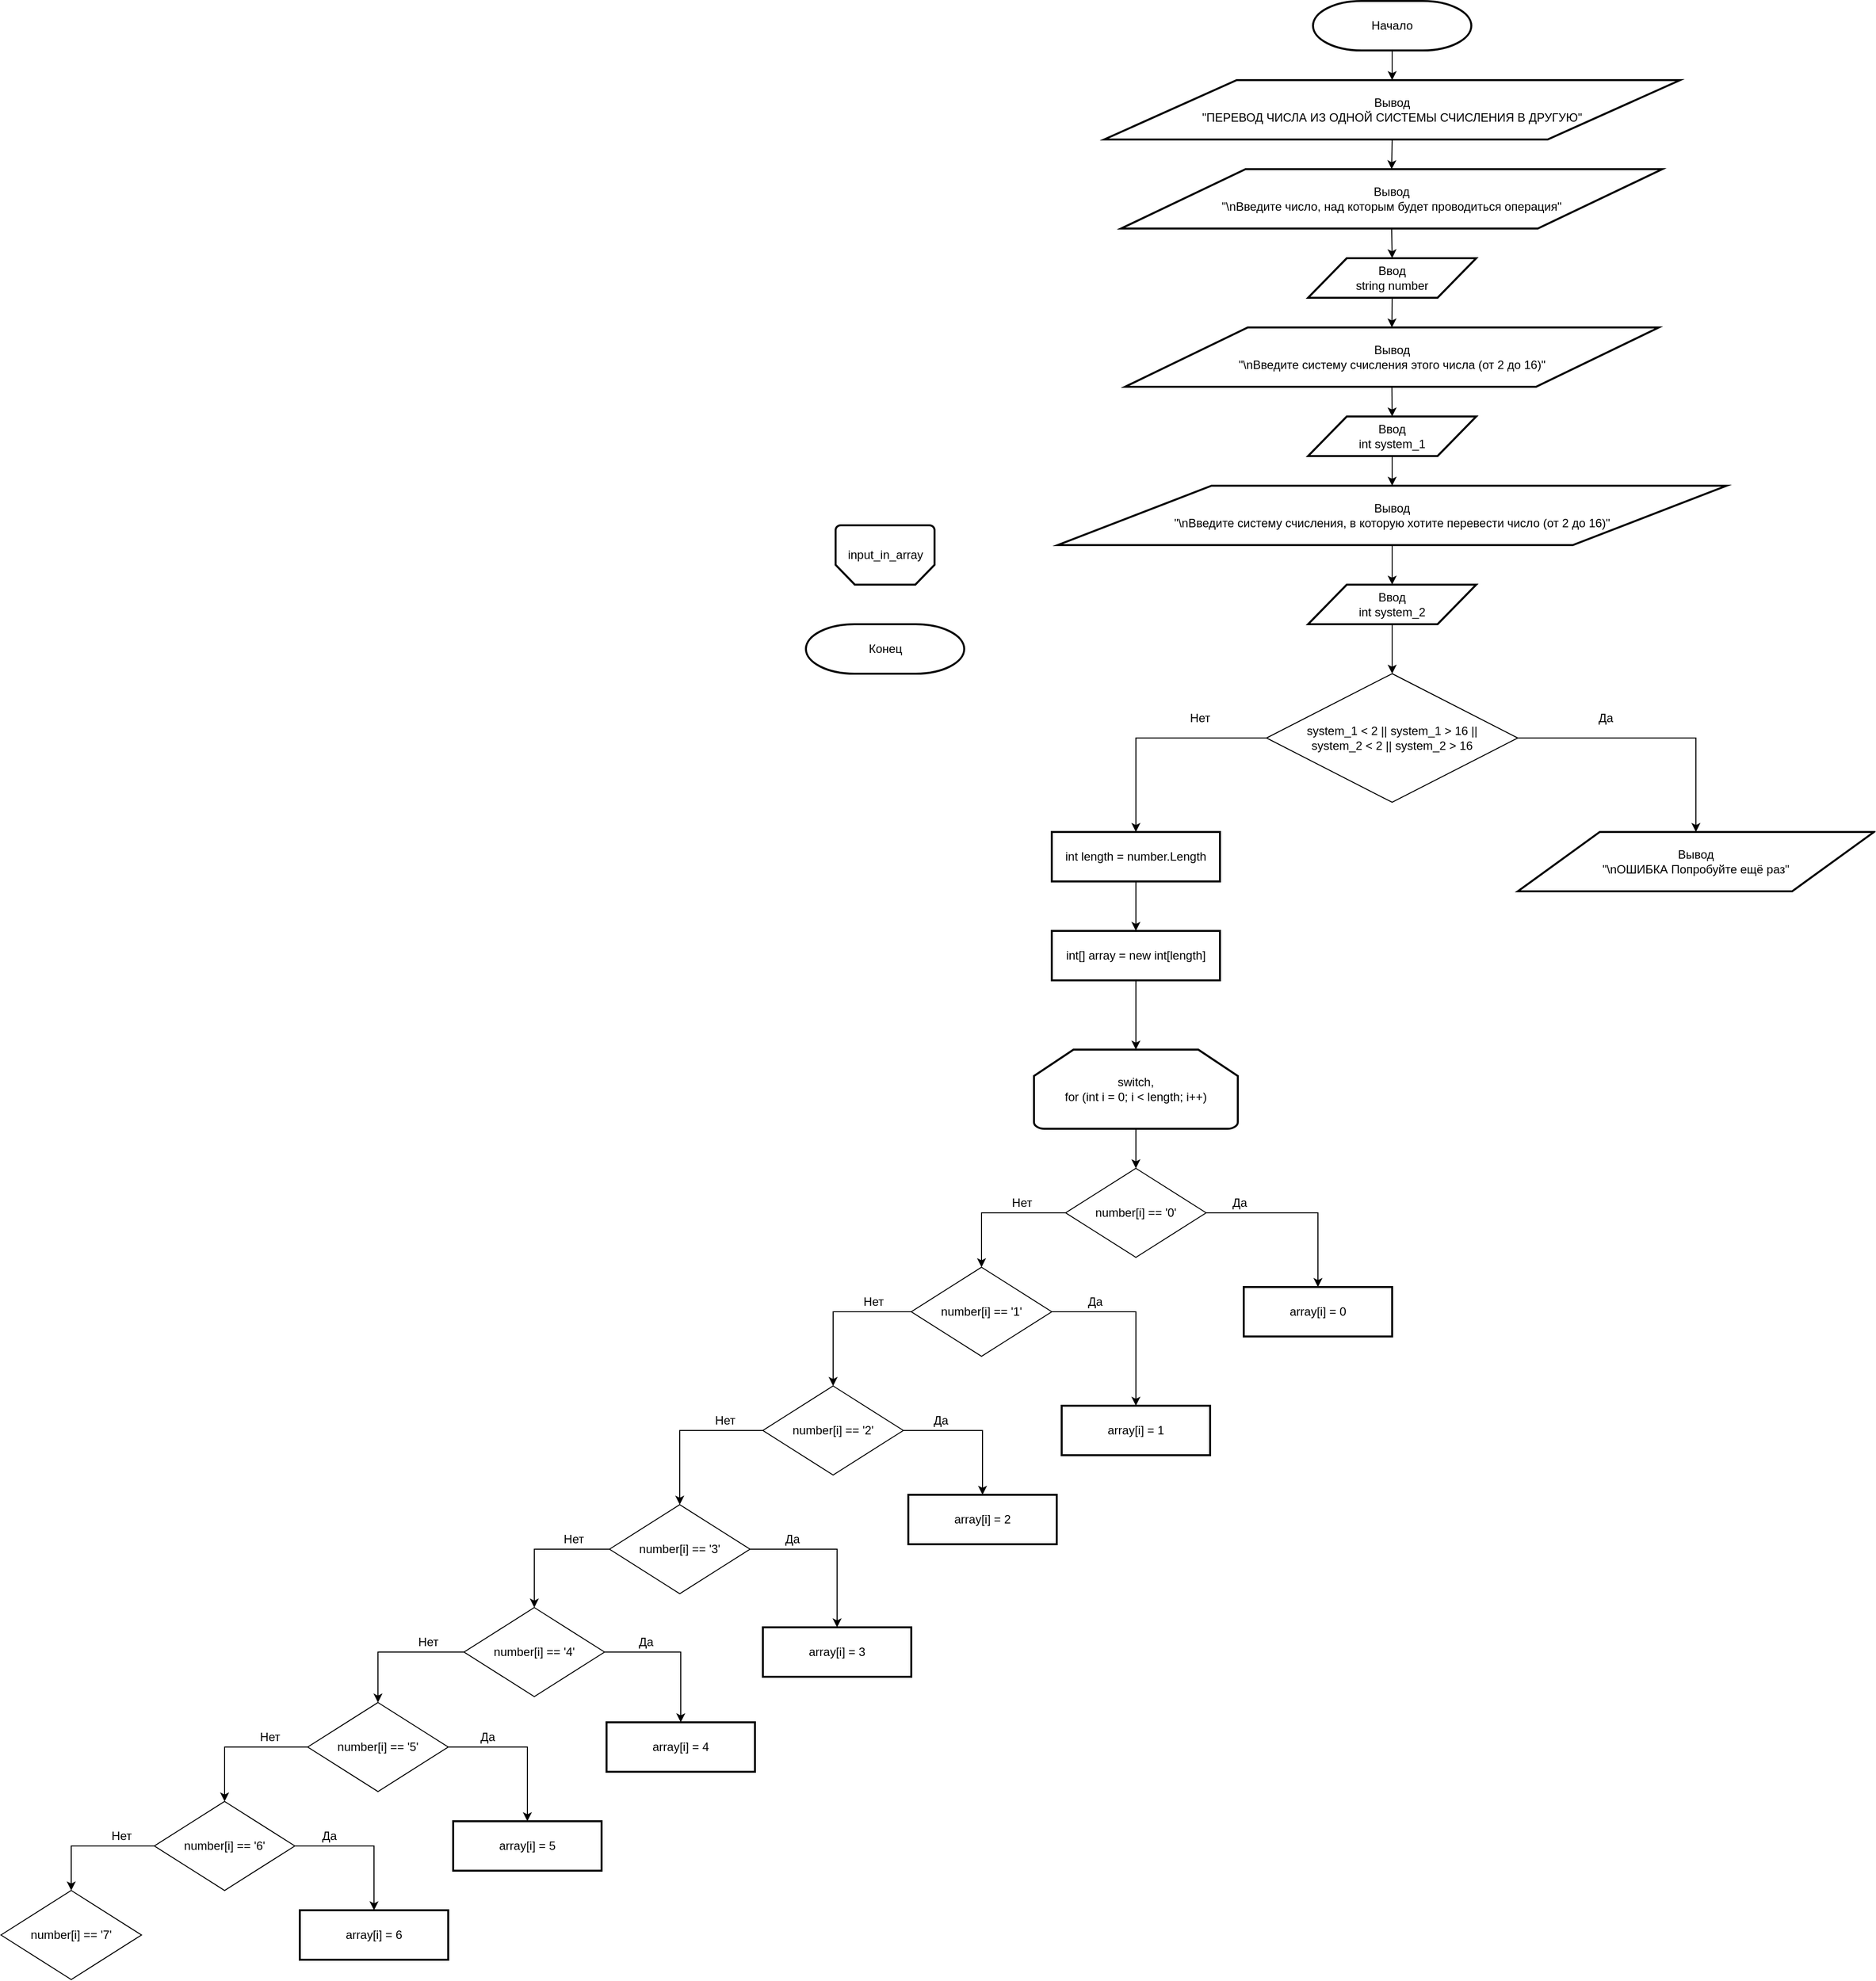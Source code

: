 <mxfile version="21.2.3" type="device">
  <diagram name="Страница 1" id="Z9K1tNPKtI9AY-vkeQpS">
    <mxGraphModel dx="2643" dy="549" grid="1" gridSize="10" guides="1" tooltips="1" connect="1" arrows="1" fold="1" page="1" pageScale="1" pageWidth="827" pageHeight="1169" math="0" shadow="0">
      <root>
        <mxCell id="0" />
        <mxCell id="1" parent="0" />
        <mxCell id="pIka6MXpzyor0xnJCcNd-1" style="edgeStyle=orthogonalEdgeStyle;rounded=0;orthogonalLoop=1;jettySize=auto;html=1;exitX=0.5;exitY=1;exitDx=0;exitDy=0;exitPerimeter=0;entryX=0.5;entryY=0;entryDx=0;entryDy=0;" parent="1" source="2JxqPy2QXHR2AHmcMR86-1" target="ryswpVJ10NMLdz56twCL-1" edge="1">
          <mxGeometry relative="1" as="geometry" />
        </mxCell>
        <mxCell id="2JxqPy2QXHR2AHmcMR86-1" value="Начало" style="strokeWidth=2;html=1;shape=mxgraph.flowchart.terminator;whiteSpace=wrap;" parent="1" vertex="1">
          <mxGeometry x="334" y="40" width="160" height="50" as="geometry" />
        </mxCell>
        <mxCell id="y6iR37TUsmi-EkFvCv-z-8" style="edgeStyle=orthogonalEdgeStyle;rounded=0;orthogonalLoop=1;jettySize=auto;html=1;exitX=0.5;exitY=1;exitDx=0;exitDy=0;entryX=0.5;entryY=0;entryDx=0;entryDy=0;" parent="1" source="5HvoogiQ1ebR22sNOO8Z-6" target="y6iR37TUsmi-EkFvCv-z-7" edge="1">
          <mxGeometry relative="1" as="geometry" />
        </mxCell>
        <mxCell id="5HvoogiQ1ebR22sNOO8Z-6" value="int length = number.Length" style="rounded=1;whiteSpace=wrap;html=1;absoluteArcSize=1;arcSize=0;strokeWidth=2;" parent="1" vertex="1">
          <mxGeometry x="70" y="880" width="170" height="50" as="geometry" />
        </mxCell>
        <mxCell id="y6iR37TUsmi-EkFvCv-z-11" style="edgeStyle=orthogonalEdgeStyle;rounded=0;orthogonalLoop=1;jettySize=auto;html=1;exitX=0.5;exitY=1;exitDx=0;exitDy=0;exitPerimeter=0;entryX=0.5;entryY=0;entryDx=0;entryDy=0;" parent="1" source="5HvoogiQ1ebR22sNOO8Z-12" target="y6iR37TUsmi-EkFvCv-z-10" edge="1">
          <mxGeometry relative="1" as="geometry" />
        </mxCell>
        <mxCell id="5HvoogiQ1ebR22sNOO8Z-12" value="switch,&lt;br&gt;for (int i = 0; i &amp;lt; length; i++)" style="strokeWidth=2;html=1;shape=mxgraph.flowchart.loop_limit;whiteSpace=wrap;" parent="1" vertex="1">
          <mxGeometry x="52" y="1100" width="206" height="80" as="geometry" />
        </mxCell>
        <mxCell id="pIka6MXpzyor0xnJCcNd-3" style="edgeStyle=orthogonalEdgeStyle;rounded=0;orthogonalLoop=1;jettySize=auto;html=1;exitX=0.5;exitY=1;exitDx=0;exitDy=0;entryX=0.5;entryY=0;entryDx=0;entryDy=0;" parent="1" source="ryswpVJ10NMLdz56twCL-1" target="pIka6MXpzyor0xnJCcNd-2" edge="1">
          <mxGeometry relative="1" as="geometry" />
        </mxCell>
        <mxCell id="ryswpVJ10NMLdz56twCL-1" value="Вывод&lt;br&gt;&quot;ПЕРЕВОД ЧИСЛА ИЗ ОДНОЙ СИСТЕМЫ СЧИСЛЕНИЯ В ДРУГУЮ&quot;" style="shape=parallelogram;html=1;strokeWidth=2;perimeter=parallelogramPerimeter;whiteSpace=wrap;rounded=1;arcSize=0;size=0.23;" parent="1" vertex="1">
          <mxGeometry x="123" y="120" width="582" height="60" as="geometry" />
        </mxCell>
        <mxCell id="ryswpVJ10NMLdz56twCL-5" value="" style="group" parent="1" vertex="1" connectable="0">
          <mxGeometry x="-148.5" y="570" width="100" height="60" as="geometry" />
        </mxCell>
        <mxCell id="ryswpVJ10NMLdz56twCL-3" value="" style="strokeWidth=2;html=1;shape=mxgraph.flowchart.loop_limit;whiteSpace=wrap;rotation=-180;" parent="ryswpVJ10NMLdz56twCL-5" vertex="1">
          <mxGeometry width="100" height="60" as="geometry" />
        </mxCell>
        <mxCell id="ryswpVJ10NMLdz56twCL-4" value="input_in_array" style="text;html=1;strokeColor=none;fillColor=none;align=center;verticalAlign=middle;whiteSpace=wrap;rounded=0;" parent="ryswpVJ10NMLdz56twCL-5" vertex="1">
          <mxGeometry x="20" y="15" width="60" height="30" as="geometry" />
        </mxCell>
        <mxCell id="y6iR37TUsmi-EkFvCv-z-5" style="edgeStyle=orthogonalEdgeStyle;rounded=0;orthogonalLoop=1;jettySize=auto;html=1;exitX=1;exitY=0.5;exitDx=0;exitDy=0;entryX=0.5;entryY=0;entryDx=0;entryDy=0;" parent="1" source="EwrpvE9RAgZ8z1VkeaF3-3" target="y6iR37TUsmi-EkFvCv-z-4" edge="1">
          <mxGeometry relative="1" as="geometry" />
        </mxCell>
        <mxCell id="y6iR37TUsmi-EkFvCv-z-6" style="edgeStyle=orthogonalEdgeStyle;rounded=0;orthogonalLoop=1;jettySize=auto;html=1;exitX=0;exitY=0.5;exitDx=0;exitDy=0;entryX=0.5;entryY=0;entryDx=0;entryDy=0;" parent="1" source="EwrpvE9RAgZ8z1VkeaF3-3" target="5HvoogiQ1ebR22sNOO8Z-6" edge="1">
          <mxGeometry relative="1" as="geometry" />
        </mxCell>
        <mxCell id="EwrpvE9RAgZ8z1VkeaF3-3" value="system_1 &amp;lt; 2 || system_1 &amp;gt; 16 ||&lt;br&gt;system_2 &amp;lt; 2 || system_2 &amp;gt; 16" style="rhombus;whiteSpace=wrap;html=1;" parent="1" vertex="1">
          <mxGeometry x="287" y="720" width="254" height="130" as="geometry" />
        </mxCell>
        <mxCell id="EwrpvE9RAgZ8z1VkeaF3-10" value="Да" style="text;html=1;strokeColor=none;fillColor=none;align=center;verticalAlign=middle;whiteSpace=wrap;rounded=0;" parent="1" vertex="1">
          <mxGeometry x="600" y="750" width="60" height="30" as="geometry" />
        </mxCell>
        <mxCell id="EwrpvE9RAgZ8z1VkeaF3-16" value="Нет" style="text;html=1;strokeColor=none;fillColor=none;align=center;verticalAlign=middle;whiteSpace=wrap;rounded=0;" parent="1" vertex="1">
          <mxGeometry x="190" y="750" width="60" height="30" as="geometry" />
        </mxCell>
        <mxCell id="EwrpvE9RAgZ8z1VkeaF3-70" value="Конец" style="strokeWidth=2;html=1;shape=mxgraph.flowchart.terminator;whiteSpace=wrap;" parent="1" vertex="1">
          <mxGeometry x="-178.5" y="670" width="160" height="50" as="geometry" />
        </mxCell>
        <mxCell id="pIka6MXpzyor0xnJCcNd-5" style="edgeStyle=orthogonalEdgeStyle;rounded=0;orthogonalLoop=1;jettySize=auto;html=1;exitX=0.5;exitY=1;exitDx=0;exitDy=0;entryX=0.5;entryY=0;entryDx=0;entryDy=0;" parent="1" source="pIka6MXpzyor0xnJCcNd-2" target="pIka6MXpzyor0xnJCcNd-4" edge="1">
          <mxGeometry relative="1" as="geometry" />
        </mxCell>
        <mxCell id="pIka6MXpzyor0xnJCcNd-2" value="Вывод&lt;br&gt;&quot;\nВведите число, над которым будет проводиться операция&quot;" style="shape=parallelogram;html=1;strokeWidth=2;perimeter=parallelogramPerimeter;whiteSpace=wrap;rounded=1;arcSize=0;size=0.23;" parent="1" vertex="1">
          <mxGeometry x="140" y="210" width="547" height="60" as="geometry" />
        </mxCell>
        <mxCell id="pIka6MXpzyor0xnJCcNd-7" style="edgeStyle=orthogonalEdgeStyle;rounded=0;orthogonalLoop=1;jettySize=auto;html=1;exitX=0.5;exitY=1;exitDx=0;exitDy=0;entryX=0.5;entryY=0;entryDx=0;entryDy=0;" parent="1" source="pIka6MXpzyor0xnJCcNd-4" target="pIka6MXpzyor0xnJCcNd-6" edge="1">
          <mxGeometry relative="1" as="geometry" />
        </mxCell>
        <mxCell id="pIka6MXpzyor0xnJCcNd-4" value="Ввод&lt;br&gt;string number" style="shape=parallelogram;html=1;strokeWidth=2;perimeter=parallelogramPerimeter;whiteSpace=wrap;rounded=1;arcSize=0;size=0.23;" parent="1" vertex="1">
          <mxGeometry x="329" y="300" width="170" height="40" as="geometry" />
        </mxCell>
        <mxCell id="pIka6MXpzyor0xnJCcNd-9" style="edgeStyle=orthogonalEdgeStyle;rounded=0;orthogonalLoop=1;jettySize=auto;html=1;exitX=0.5;exitY=1;exitDx=0;exitDy=0;entryX=0.5;entryY=0;entryDx=0;entryDy=0;" parent="1" source="pIka6MXpzyor0xnJCcNd-6" target="pIka6MXpzyor0xnJCcNd-8" edge="1">
          <mxGeometry relative="1" as="geometry" />
        </mxCell>
        <mxCell id="pIka6MXpzyor0xnJCcNd-6" value="Вывод&lt;br&gt;&quot;\nВведите систему счисления этого числа (от 2 до 16)&quot;" style="shape=parallelogram;html=1;strokeWidth=2;perimeter=parallelogramPerimeter;whiteSpace=wrap;rounded=1;arcSize=0;size=0.23;" parent="1" vertex="1">
          <mxGeometry x="144" y="370" width="539.5" height="60" as="geometry" />
        </mxCell>
        <mxCell id="pIka6MXpzyor0xnJCcNd-11" style="edgeStyle=orthogonalEdgeStyle;rounded=0;orthogonalLoop=1;jettySize=auto;html=1;exitX=0.5;exitY=1;exitDx=0;exitDy=0;entryX=0.5;entryY=0;entryDx=0;entryDy=0;" parent="1" source="pIka6MXpzyor0xnJCcNd-8" target="pIka6MXpzyor0xnJCcNd-10" edge="1">
          <mxGeometry relative="1" as="geometry" />
        </mxCell>
        <mxCell id="pIka6MXpzyor0xnJCcNd-8" value="Ввод&lt;br&gt;int system_1" style="shape=parallelogram;html=1;strokeWidth=2;perimeter=parallelogramPerimeter;whiteSpace=wrap;rounded=1;arcSize=0;size=0.23;" parent="1" vertex="1">
          <mxGeometry x="329" y="460" width="170" height="40" as="geometry" />
        </mxCell>
        <mxCell id="y6iR37TUsmi-EkFvCv-z-2" style="edgeStyle=orthogonalEdgeStyle;rounded=0;orthogonalLoop=1;jettySize=auto;html=1;exitX=0.5;exitY=1;exitDx=0;exitDy=0;entryX=0.5;entryY=0;entryDx=0;entryDy=0;" parent="1" source="pIka6MXpzyor0xnJCcNd-10" target="y6iR37TUsmi-EkFvCv-z-1" edge="1">
          <mxGeometry relative="1" as="geometry" />
        </mxCell>
        <mxCell id="pIka6MXpzyor0xnJCcNd-10" value="Вывод&lt;br&gt;&quot;\nВведите систему счисления, в которую хотите перевести число (от 2 до 16)&quot;" style="shape=parallelogram;html=1;strokeWidth=2;perimeter=parallelogramPerimeter;whiteSpace=wrap;rounded=1;arcSize=0;size=0.23;" parent="1" vertex="1">
          <mxGeometry x="76" y="530" width="676" height="60" as="geometry" />
        </mxCell>
        <mxCell id="y6iR37TUsmi-EkFvCv-z-3" style="edgeStyle=orthogonalEdgeStyle;rounded=0;orthogonalLoop=1;jettySize=auto;html=1;exitX=0.5;exitY=1;exitDx=0;exitDy=0;entryX=0.5;entryY=0;entryDx=0;entryDy=0;" parent="1" source="y6iR37TUsmi-EkFvCv-z-1" target="EwrpvE9RAgZ8z1VkeaF3-3" edge="1">
          <mxGeometry relative="1" as="geometry" />
        </mxCell>
        <mxCell id="y6iR37TUsmi-EkFvCv-z-1" value="Ввод&lt;br&gt;int system_2" style="shape=parallelogram;html=1;strokeWidth=2;perimeter=parallelogramPerimeter;whiteSpace=wrap;rounded=1;arcSize=0;size=0.23;" parent="1" vertex="1">
          <mxGeometry x="329" y="630" width="170" height="40" as="geometry" />
        </mxCell>
        <mxCell id="y6iR37TUsmi-EkFvCv-z-4" value="Вывод&lt;br&gt;&quot;\nОШИБКА Попробуйте ещё раз&quot;" style="shape=parallelogram;html=1;strokeWidth=2;perimeter=parallelogramPerimeter;whiteSpace=wrap;rounded=1;arcSize=0;size=0.23;" parent="1" vertex="1">
          <mxGeometry x="541" y="880" width="360" height="60" as="geometry" />
        </mxCell>
        <mxCell id="y6iR37TUsmi-EkFvCv-z-9" style="edgeStyle=orthogonalEdgeStyle;rounded=0;orthogonalLoop=1;jettySize=auto;html=1;exitX=0.5;exitY=1;exitDx=0;exitDy=0;entryX=0.5;entryY=0;entryDx=0;entryDy=0;entryPerimeter=0;" parent="1" source="y6iR37TUsmi-EkFvCv-z-7" target="5HvoogiQ1ebR22sNOO8Z-12" edge="1">
          <mxGeometry relative="1" as="geometry" />
        </mxCell>
        <mxCell id="y6iR37TUsmi-EkFvCv-z-7" value="int[] array = new int[length]" style="rounded=1;whiteSpace=wrap;html=1;absoluteArcSize=1;arcSize=0;strokeWidth=2;" parent="1" vertex="1">
          <mxGeometry x="70" y="980" width="170" height="50" as="geometry" />
        </mxCell>
        <mxCell id="y6iR37TUsmi-EkFvCv-z-13" style="edgeStyle=orthogonalEdgeStyle;rounded=0;orthogonalLoop=1;jettySize=auto;html=1;exitX=1;exitY=0.5;exitDx=0;exitDy=0;entryX=0.5;entryY=0;entryDx=0;entryDy=0;" parent="1" source="y6iR37TUsmi-EkFvCv-z-10" target="y6iR37TUsmi-EkFvCv-z-12" edge="1">
          <mxGeometry relative="1" as="geometry" />
        </mxCell>
        <mxCell id="y6iR37TUsmi-EkFvCv-z-16" style="edgeStyle=orthogonalEdgeStyle;rounded=0;orthogonalLoop=1;jettySize=auto;html=1;exitX=0;exitY=0.5;exitDx=0;exitDy=0;entryX=0.5;entryY=0;entryDx=0;entryDy=0;" parent="1" source="y6iR37TUsmi-EkFvCv-z-10" target="y6iR37TUsmi-EkFvCv-z-15" edge="1">
          <mxGeometry relative="1" as="geometry" />
        </mxCell>
        <mxCell id="y6iR37TUsmi-EkFvCv-z-10" value="number[i] ==&amp;nbsp;&#39;0&#39;" style="rhombus;whiteSpace=wrap;html=1;" parent="1" vertex="1">
          <mxGeometry x="84" y="1220" width="142" height="90" as="geometry" />
        </mxCell>
        <mxCell id="y6iR37TUsmi-EkFvCv-z-12" value="array[i] = 0" style="rounded=1;whiteSpace=wrap;html=1;absoluteArcSize=1;arcSize=0;strokeWidth=2;" parent="1" vertex="1">
          <mxGeometry x="264" y="1340" width="150" height="50" as="geometry" />
        </mxCell>
        <mxCell id="y6iR37TUsmi-EkFvCv-z-14" value="Да" style="text;html=1;strokeColor=none;fillColor=none;align=center;verticalAlign=middle;whiteSpace=wrap;rounded=0;" parent="1" vertex="1">
          <mxGeometry x="230" y="1240" width="60" height="30" as="geometry" />
        </mxCell>
        <mxCell id="y6iR37TUsmi-EkFvCv-z-20" style="edgeStyle=orthogonalEdgeStyle;rounded=0;orthogonalLoop=1;jettySize=auto;html=1;exitX=1;exitY=0.5;exitDx=0;exitDy=0;entryX=0.5;entryY=0;entryDx=0;entryDy=0;" parent="1" source="y6iR37TUsmi-EkFvCv-z-15" target="y6iR37TUsmi-EkFvCv-z-18" edge="1">
          <mxGeometry relative="1" as="geometry" />
        </mxCell>
        <mxCell id="y6iR37TUsmi-EkFvCv-z-21" style="edgeStyle=orthogonalEdgeStyle;rounded=0;orthogonalLoop=1;jettySize=auto;html=1;exitX=0;exitY=0.5;exitDx=0;exitDy=0;entryX=0.5;entryY=0;entryDx=0;entryDy=0;" parent="1" source="y6iR37TUsmi-EkFvCv-z-15" target="y6iR37TUsmi-EkFvCv-z-19" edge="1">
          <mxGeometry relative="1" as="geometry" />
        </mxCell>
        <mxCell id="y6iR37TUsmi-EkFvCv-z-15" value="number[i] ==&amp;nbsp;&#39;1&#39;" style="rhombus;whiteSpace=wrap;html=1;" parent="1" vertex="1">
          <mxGeometry x="-72" y="1320" width="142" height="90" as="geometry" />
        </mxCell>
        <mxCell id="y6iR37TUsmi-EkFvCv-z-17" value="Нет" style="text;html=1;strokeColor=none;fillColor=none;align=center;verticalAlign=middle;whiteSpace=wrap;rounded=0;" parent="1" vertex="1">
          <mxGeometry x="10" y="1240" width="60" height="30" as="geometry" />
        </mxCell>
        <mxCell id="y6iR37TUsmi-EkFvCv-z-18" value="array[i] = 1" style="rounded=1;whiteSpace=wrap;html=1;absoluteArcSize=1;arcSize=0;strokeWidth=2;" parent="1" vertex="1">
          <mxGeometry x="80" y="1460" width="150" height="50" as="geometry" />
        </mxCell>
        <mxCell id="y6iR37TUsmi-EkFvCv-z-28" style="edgeStyle=orthogonalEdgeStyle;rounded=0;orthogonalLoop=1;jettySize=auto;html=1;exitX=1;exitY=0.5;exitDx=0;exitDy=0;entryX=0.5;entryY=0;entryDx=0;entryDy=0;" parent="1" source="y6iR37TUsmi-EkFvCv-z-19" target="y6iR37TUsmi-EkFvCv-z-26" edge="1">
          <mxGeometry relative="1" as="geometry" />
        </mxCell>
        <mxCell id="y6iR37TUsmi-EkFvCv-z-29" style="edgeStyle=orthogonalEdgeStyle;rounded=0;orthogonalLoop=1;jettySize=auto;html=1;exitX=0;exitY=0.5;exitDx=0;exitDy=0;entryX=0.5;entryY=0;entryDx=0;entryDy=0;" parent="1" source="y6iR37TUsmi-EkFvCv-z-19" target="y6iR37TUsmi-EkFvCv-z-27" edge="1">
          <mxGeometry relative="1" as="geometry" />
        </mxCell>
        <mxCell id="y6iR37TUsmi-EkFvCv-z-19" value="number[i] ==&amp;nbsp;&#39;2&#39;" style="rhombus;whiteSpace=wrap;html=1;" parent="1" vertex="1">
          <mxGeometry x="-222" y="1440" width="142" height="90" as="geometry" />
        </mxCell>
        <mxCell id="y6iR37TUsmi-EkFvCv-z-22" value="Да" style="text;html=1;strokeColor=none;fillColor=none;align=center;verticalAlign=middle;whiteSpace=wrap;rounded=0;" parent="1" vertex="1">
          <mxGeometry x="84" y="1340" width="60" height="30" as="geometry" />
        </mxCell>
        <mxCell id="y6iR37TUsmi-EkFvCv-z-25" value="Нет" style="text;html=1;strokeColor=none;fillColor=none;align=center;verticalAlign=middle;whiteSpace=wrap;rounded=0;" parent="1" vertex="1">
          <mxGeometry x="-140" y="1340" width="60" height="30" as="geometry" />
        </mxCell>
        <mxCell id="y6iR37TUsmi-EkFvCv-z-26" value="array[i] = 2" style="rounded=1;whiteSpace=wrap;html=1;absoluteArcSize=1;arcSize=0;strokeWidth=2;" parent="1" vertex="1">
          <mxGeometry x="-75" y="1550" width="150" height="50" as="geometry" />
        </mxCell>
        <mxCell id="S7bS6tHaIBXnBs84Avd1-3" style="edgeStyle=orthogonalEdgeStyle;rounded=0;orthogonalLoop=1;jettySize=auto;html=1;exitX=1;exitY=0.5;exitDx=0;exitDy=0;entryX=0.5;entryY=0;entryDx=0;entryDy=0;" edge="1" parent="1" source="y6iR37TUsmi-EkFvCv-z-27" target="S7bS6tHaIBXnBs84Avd1-1">
          <mxGeometry relative="1" as="geometry" />
        </mxCell>
        <mxCell id="S7bS6tHaIBXnBs84Avd1-4" style="edgeStyle=orthogonalEdgeStyle;rounded=0;orthogonalLoop=1;jettySize=auto;html=1;exitX=0;exitY=0.5;exitDx=0;exitDy=0;entryX=0.5;entryY=0;entryDx=0;entryDy=0;" edge="1" parent="1" source="y6iR37TUsmi-EkFvCv-z-27" target="S7bS6tHaIBXnBs84Avd1-2">
          <mxGeometry relative="1" as="geometry" />
        </mxCell>
        <mxCell id="y6iR37TUsmi-EkFvCv-z-27" value="number[i] ==&amp;nbsp;&#39;3&#39;" style="rhombus;whiteSpace=wrap;html=1;" parent="1" vertex="1">
          <mxGeometry x="-377" y="1560" width="142" height="90" as="geometry" />
        </mxCell>
        <mxCell id="y6iR37TUsmi-EkFvCv-z-30" value="Да" style="text;html=1;strokeColor=none;fillColor=none;align=center;verticalAlign=middle;whiteSpace=wrap;rounded=0;" parent="1" vertex="1">
          <mxGeometry x="-72" y="1460" width="60" height="30" as="geometry" />
        </mxCell>
        <mxCell id="y6iR37TUsmi-EkFvCv-z-31" value="Нет" style="text;html=1;strokeColor=none;fillColor=none;align=center;verticalAlign=middle;whiteSpace=wrap;rounded=0;" parent="1" vertex="1">
          <mxGeometry x="-290" y="1460" width="60" height="30" as="geometry" />
        </mxCell>
        <mxCell id="S7bS6tHaIBXnBs84Avd1-1" value="array[i] = 3" style="rounded=1;whiteSpace=wrap;html=1;absoluteArcSize=1;arcSize=0;strokeWidth=2;" vertex="1" parent="1">
          <mxGeometry x="-222" y="1684" width="150" height="50" as="geometry" />
        </mxCell>
        <mxCell id="S7bS6tHaIBXnBs84Avd1-9" style="edgeStyle=orthogonalEdgeStyle;rounded=0;orthogonalLoop=1;jettySize=auto;html=1;exitX=1;exitY=0.5;exitDx=0;exitDy=0;entryX=0.5;entryY=0;entryDx=0;entryDy=0;" edge="1" parent="1" source="S7bS6tHaIBXnBs84Avd1-2" target="S7bS6tHaIBXnBs84Avd1-7">
          <mxGeometry relative="1" as="geometry" />
        </mxCell>
        <mxCell id="S7bS6tHaIBXnBs84Avd1-10" style="edgeStyle=orthogonalEdgeStyle;rounded=0;orthogonalLoop=1;jettySize=auto;html=1;exitX=0;exitY=0.5;exitDx=0;exitDy=0;entryX=0.5;entryY=0;entryDx=0;entryDy=0;" edge="1" parent="1" source="S7bS6tHaIBXnBs84Avd1-2" target="S7bS6tHaIBXnBs84Avd1-8">
          <mxGeometry relative="1" as="geometry" />
        </mxCell>
        <mxCell id="S7bS6tHaIBXnBs84Avd1-2" value="number[i] ==&amp;nbsp;&#39;4&#39;" style="rhombus;whiteSpace=wrap;html=1;" vertex="1" parent="1">
          <mxGeometry x="-524" y="1664" width="142" height="90" as="geometry" />
        </mxCell>
        <mxCell id="S7bS6tHaIBXnBs84Avd1-5" value="Нет" style="text;html=1;strokeColor=none;fillColor=none;align=center;verticalAlign=middle;whiteSpace=wrap;rounded=0;" vertex="1" parent="1">
          <mxGeometry x="-443" y="1580" width="60" height="30" as="geometry" />
        </mxCell>
        <mxCell id="S7bS6tHaIBXnBs84Avd1-6" value="Да" style="text;html=1;strokeColor=none;fillColor=none;align=center;verticalAlign=middle;whiteSpace=wrap;rounded=0;" vertex="1" parent="1">
          <mxGeometry x="-222" y="1580" width="60" height="30" as="geometry" />
        </mxCell>
        <mxCell id="S7bS6tHaIBXnBs84Avd1-7" value="array[i] = 4" style="rounded=1;whiteSpace=wrap;html=1;absoluteArcSize=1;arcSize=0;strokeWidth=2;" vertex="1" parent="1">
          <mxGeometry x="-380" y="1780" width="150" height="50" as="geometry" />
        </mxCell>
        <mxCell id="S7bS6tHaIBXnBs84Avd1-15" style="edgeStyle=orthogonalEdgeStyle;rounded=0;orthogonalLoop=1;jettySize=auto;html=1;exitX=1;exitY=0.5;exitDx=0;exitDy=0;entryX=0.5;entryY=0;entryDx=0;entryDy=0;" edge="1" parent="1" source="S7bS6tHaIBXnBs84Avd1-8" target="S7bS6tHaIBXnBs84Avd1-13">
          <mxGeometry relative="1" as="geometry" />
        </mxCell>
        <mxCell id="S7bS6tHaIBXnBs84Avd1-16" style="edgeStyle=orthogonalEdgeStyle;rounded=0;orthogonalLoop=1;jettySize=auto;html=1;exitX=0;exitY=0.5;exitDx=0;exitDy=0;entryX=0.5;entryY=0;entryDx=0;entryDy=0;" edge="1" parent="1" source="S7bS6tHaIBXnBs84Avd1-8" target="S7bS6tHaIBXnBs84Avd1-14">
          <mxGeometry relative="1" as="geometry" />
        </mxCell>
        <mxCell id="S7bS6tHaIBXnBs84Avd1-8" value="number[i] ==&amp;nbsp;&#39;5&#39;" style="rhombus;whiteSpace=wrap;html=1;" vertex="1" parent="1">
          <mxGeometry x="-682" y="1760" width="142" height="90" as="geometry" />
        </mxCell>
        <mxCell id="S7bS6tHaIBXnBs84Avd1-11" value="Да" style="text;html=1;strokeColor=none;fillColor=none;align=center;verticalAlign=middle;whiteSpace=wrap;rounded=0;" vertex="1" parent="1">
          <mxGeometry x="-370" y="1684" width="60" height="30" as="geometry" />
        </mxCell>
        <mxCell id="S7bS6tHaIBXnBs84Avd1-12" value="Нет" style="text;html=1;strokeColor=none;fillColor=none;align=center;verticalAlign=middle;whiteSpace=wrap;rounded=0;" vertex="1" parent="1">
          <mxGeometry x="-590" y="1684" width="60" height="30" as="geometry" />
        </mxCell>
        <mxCell id="S7bS6tHaIBXnBs84Avd1-13" value="array[i] = 5" style="rounded=1;whiteSpace=wrap;html=1;absoluteArcSize=1;arcSize=0;strokeWidth=2;" vertex="1" parent="1">
          <mxGeometry x="-535" y="1880" width="150" height="50" as="geometry" />
        </mxCell>
        <mxCell id="S7bS6tHaIBXnBs84Avd1-21" style="edgeStyle=orthogonalEdgeStyle;rounded=0;orthogonalLoop=1;jettySize=auto;html=1;exitX=1;exitY=0.5;exitDx=0;exitDy=0;entryX=0.5;entryY=0;entryDx=0;entryDy=0;" edge="1" parent="1" source="S7bS6tHaIBXnBs84Avd1-14" target="S7bS6tHaIBXnBs84Avd1-19">
          <mxGeometry relative="1" as="geometry" />
        </mxCell>
        <mxCell id="S7bS6tHaIBXnBs84Avd1-22" style="edgeStyle=orthogonalEdgeStyle;rounded=0;orthogonalLoop=1;jettySize=auto;html=1;exitX=0;exitY=0.5;exitDx=0;exitDy=0;entryX=0.5;entryY=0;entryDx=0;entryDy=0;" edge="1" parent="1" source="S7bS6tHaIBXnBs84Avd1-14" target="S7bS6tHaIBXnBs84Avd1-20">
          <mxGeometry relative="1" as="geometry" />
        </mxCell>
        <mxCell id="S7bS6tHaIBXnBs84Avd1-14" value="number[i] ==&amp;nbsp;&#39;6&#39;" style="rhombus;whiteSpace=wrap;html=1;" vertex="1" parent="1">
          <mxGeometry x="-837" y="1860" width="142" height="90" as="geometry" />
        </mxCell>
        <mxCell id="S7bS6tHaIBXnBs84Avd1-17" value="Да" style="text;html=1;strokeColor=none;fillColor=none;align=center;verticalAlign=middle;whiteSpace=wrap;rounded=0;" vertex="1" parent="1">
          <mxGeometry x="-530" y="1780" width="60" height="30" as="geometry" />
        </mxCell>
        <mxCell id="S7bS6tHaIBXnBs84Avd1-18" value="Нет" style="text;html=1;strokeColor=none;fillColor=none;align=center;verticalAlign=middle;whiteSpace=wrap;rounded=0;" vertex="1" parent="1">
          <mxGeometry x="-750" y="1780" width="60" height="30" as="geometry" />
        </mxCell>
        <mxCell id="S7bS6tHaIBXnBs84Avd1-19" value="array[i] = 6" style="rounded=1;whiteSpace=wrap;html=1;absoluteArcSize=1;arcSize=0;strokeWidth=2;" vertex="1" parent="1">
          <mxGeometry x="-690" y="1970" width="150" height="50" as="geometry" />
        </mxCell>
        <mxCell id="S7bS6tHaIBXnBs84Avd1-20" value="number[i] ==&amp;nbsp;&#39;7&#39;" style="rhombus;whiteSpace=wrap;html=1;" vertex="1" parent="1">
          <mxGeometry x="-992" y="1950" width="142" height="90" as="geometry" />
        </mxCell>
        <mxCell id="S7bS6tHaIBXnBs84Avd1-23" value="Да" style="text;html=1;strokeColor=none;fillColor=none;align=center;verticalAlign=middle;whiteSpace=wrap;rounded=0;" vertex="1" parent="1">
          <mxGeometry x="-690" y="1880" width="60" height="30" as="geometry" />
        </mxCell>
        <mxCell id="S7bS6tHaIBXnBs84Avd1-24" value="Нет" style="text;html=1;strokeColor=none;fillColor=none;align=center;verticalAlign=middle;whiteSpace=wrap;rounded=0;" vertex="1" parent="1">
          <mxGeometry x="-900" y="1880" width="60" height="30" as="geometry" />
        </mxCell>
      </root>
    </mxGraphModel>
  </diagram>
</mxfile>
